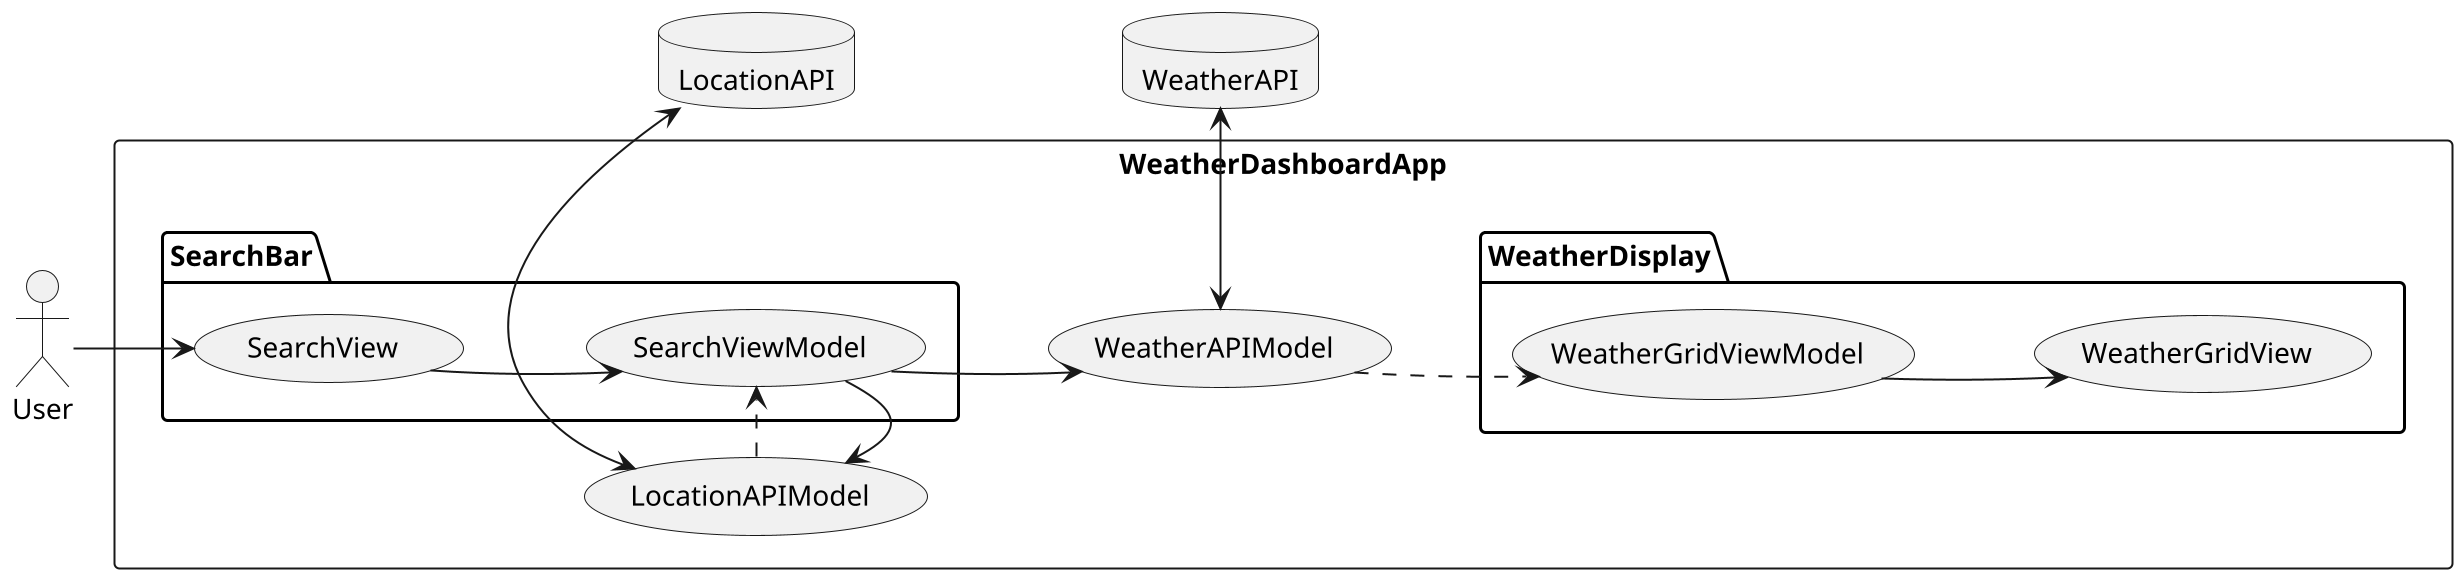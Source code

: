 @startuml System Components
scale 2
left to right direction

actor User

database LocationAPI
database WeatherAPI

rectangle WeatherDashboardApp {
    left to right direction

    (LocationAPIModel)
    (WeatherAPIModel)

    package SearchBar {
        User --> (SearchView)
        (SearchView) -[hidden]-> (SearchViewModel)
        (SearchViewModel) -[hidden]-> (LocationAPIModel)
        (SearchViewModel) -[hidden]-> (WeatherAPIModel)

        (SearchView) -> (SearchViewModel)
        (SearchViewModel) -> (LocationAPIModel)
        (LocationAPIModel) .> (SearchViewModel)
        (SearchViewModel) -> (WeatherAPIModel)
    }

    package WeatherDisplay {
        (WeatherAPIModel) -[hidden]-> (WeatherGridViewModel)
        (WeatherGridViewModel) -[hidden]-> (WeatherGridView)

        (WeatherAPIModel) .> (WeatherGridViewModel)
        (WeatherGridViewModel) -> (WeatherGridView)
    }
}

(LocationAPIModel) <-> (LocationAPI)
(WeatherAPIModel) <-> (WeatherAPI)

@enduml
